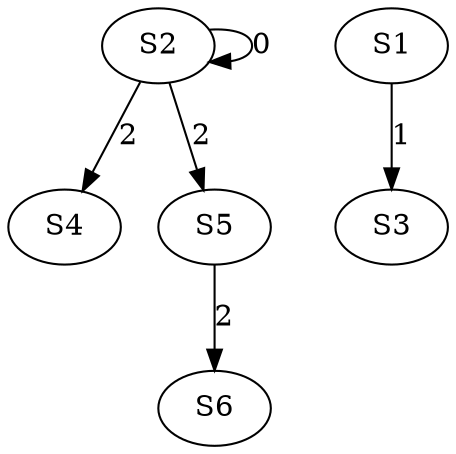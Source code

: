 strict digraph {
	S2 -> S2 [ label = 0 ];
	S1 -> S3 [ label = 1 ];
	S2 -> S4 [ label = 2 ];
	S2 -> S5 [ label = 2 ];
	S5 -> S6 [ label = 2 ];
}